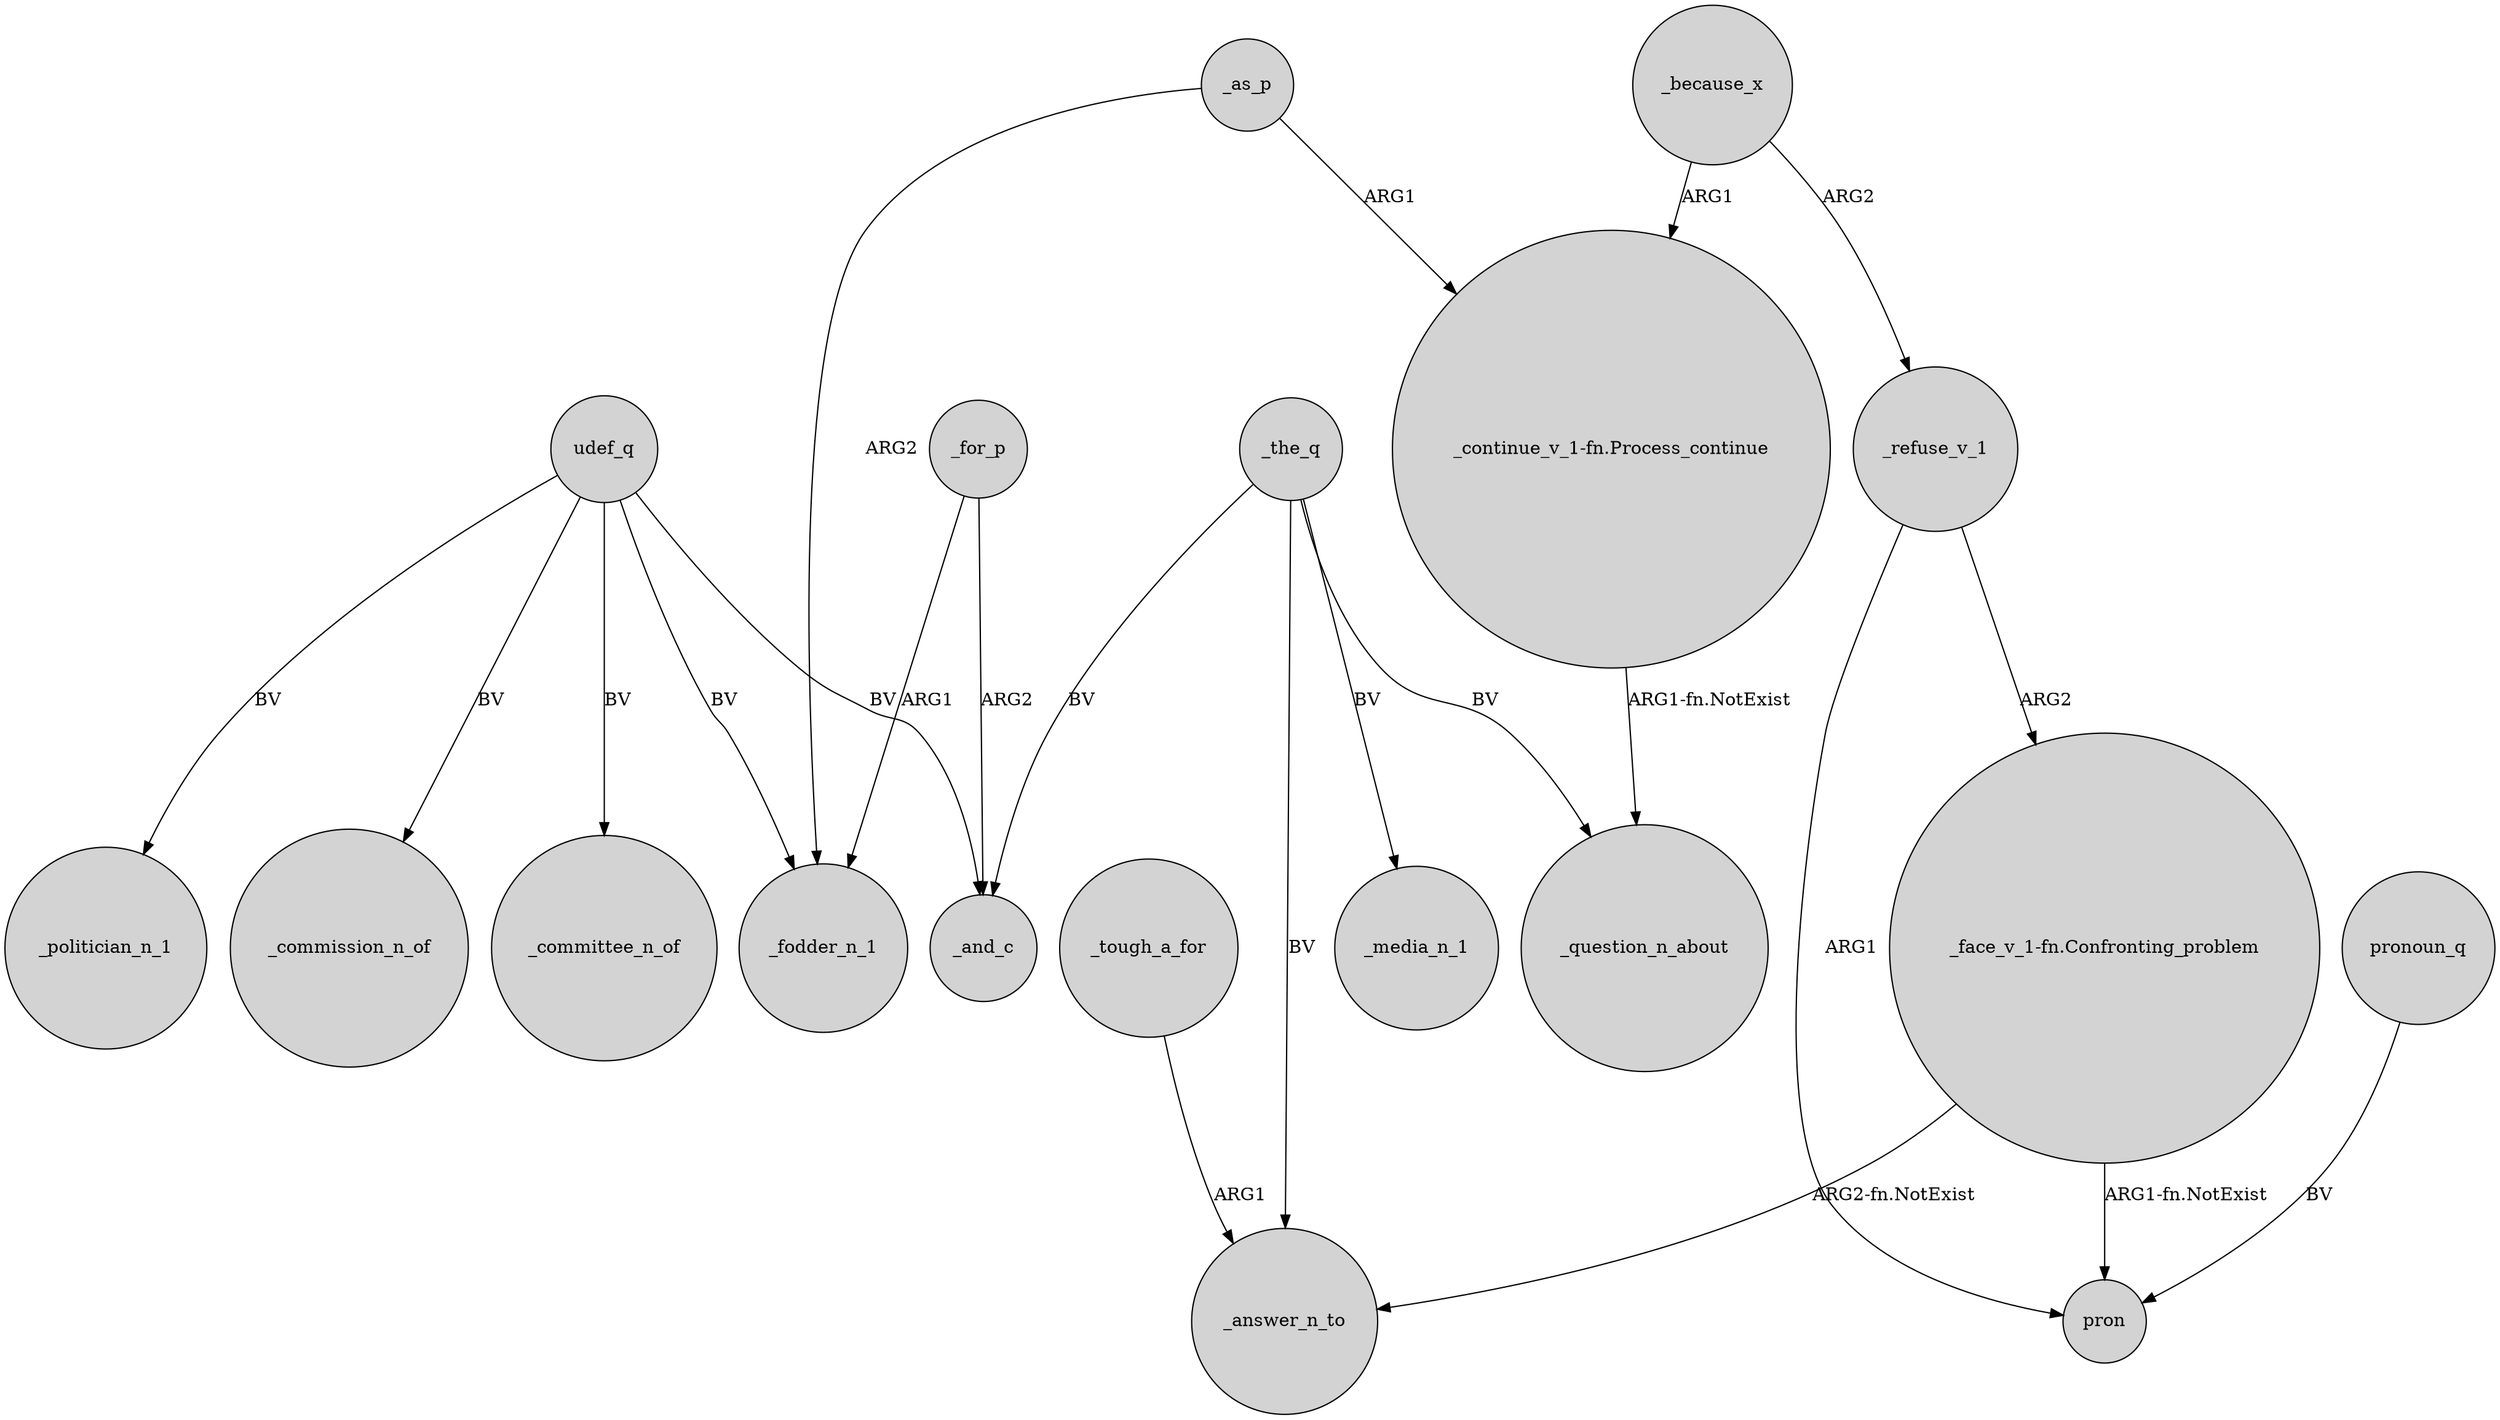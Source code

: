 digraph {
	node [shape=circle style=filled]
	_the_q -> _and_c [label=BV]
	_refuse_v_1 -> "_face_v_1-fn.Confronting_problem" [label=ARG2]
	udef_q -> _committee_n_of [label=BV]
	_because_x -> _refuse_v_1 [label=ARG2]
	_refuse_v_1 -> pron [label=ARG1]
	"_continue_v_1-fn.Process_continue" -> _question_n_about [label="ARG1-fn.NotExist"]
	udef_q -> _fodder_n_1 [label=BV]
	_for_p -> _and_c [label=ARG2]
	udef_q -> _politician_n_1 [label=BV]
	pronoun_q -> pron [label=BV]
	"_face_v_1-fn.Confronting_problem" -> _answer_n_to [label="ARG2-fn.NotExist"]
	"_face_v_1-fn.Confronting_problem" -> pron [label="ARG1-fn.NotExist"]
	_as_p -> _fodder_n_1 [label=ARG2]
	_because_x -> "_continue_v_1-fn.Process_continue" [label=ARG1]
	_the_q -> _answer_n_to [label=BV]
	udef_q -> _commission_n_of [label=BV]
	_for_p -> _fodder_n_1 [label=ARG1]
	_tough_a_for -> _answer_n_to [label=ARG1]
	udef_q -> _and_c [label=BV]
	_as_p -> "_continue_v_1-fn.Process_continue" [label=ARG1]
	_the_q -> _question_n_about [label=BV]
	_the_q -> _media_n_1 [label=BV]
}
